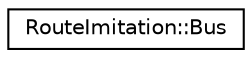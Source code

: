 digraph "Graphical Class Hierarchy"
{
 // LATEX_PDF_SIZE
  edge [fontname="Helvetica",fontsize="10",labelfontname="Helvetica",labelfontsize="10"];
  node [fontname="Helvetica",fontsize="10",shape=record];
  rankdir="LR";
  Node0 [label="RouteImitation::Bus",height=0.2,width=0.4,color="black", fillcolor="white", style="filled",URL="$structRouteImitation_1_1Bus.html",tooltip=" "];
}
